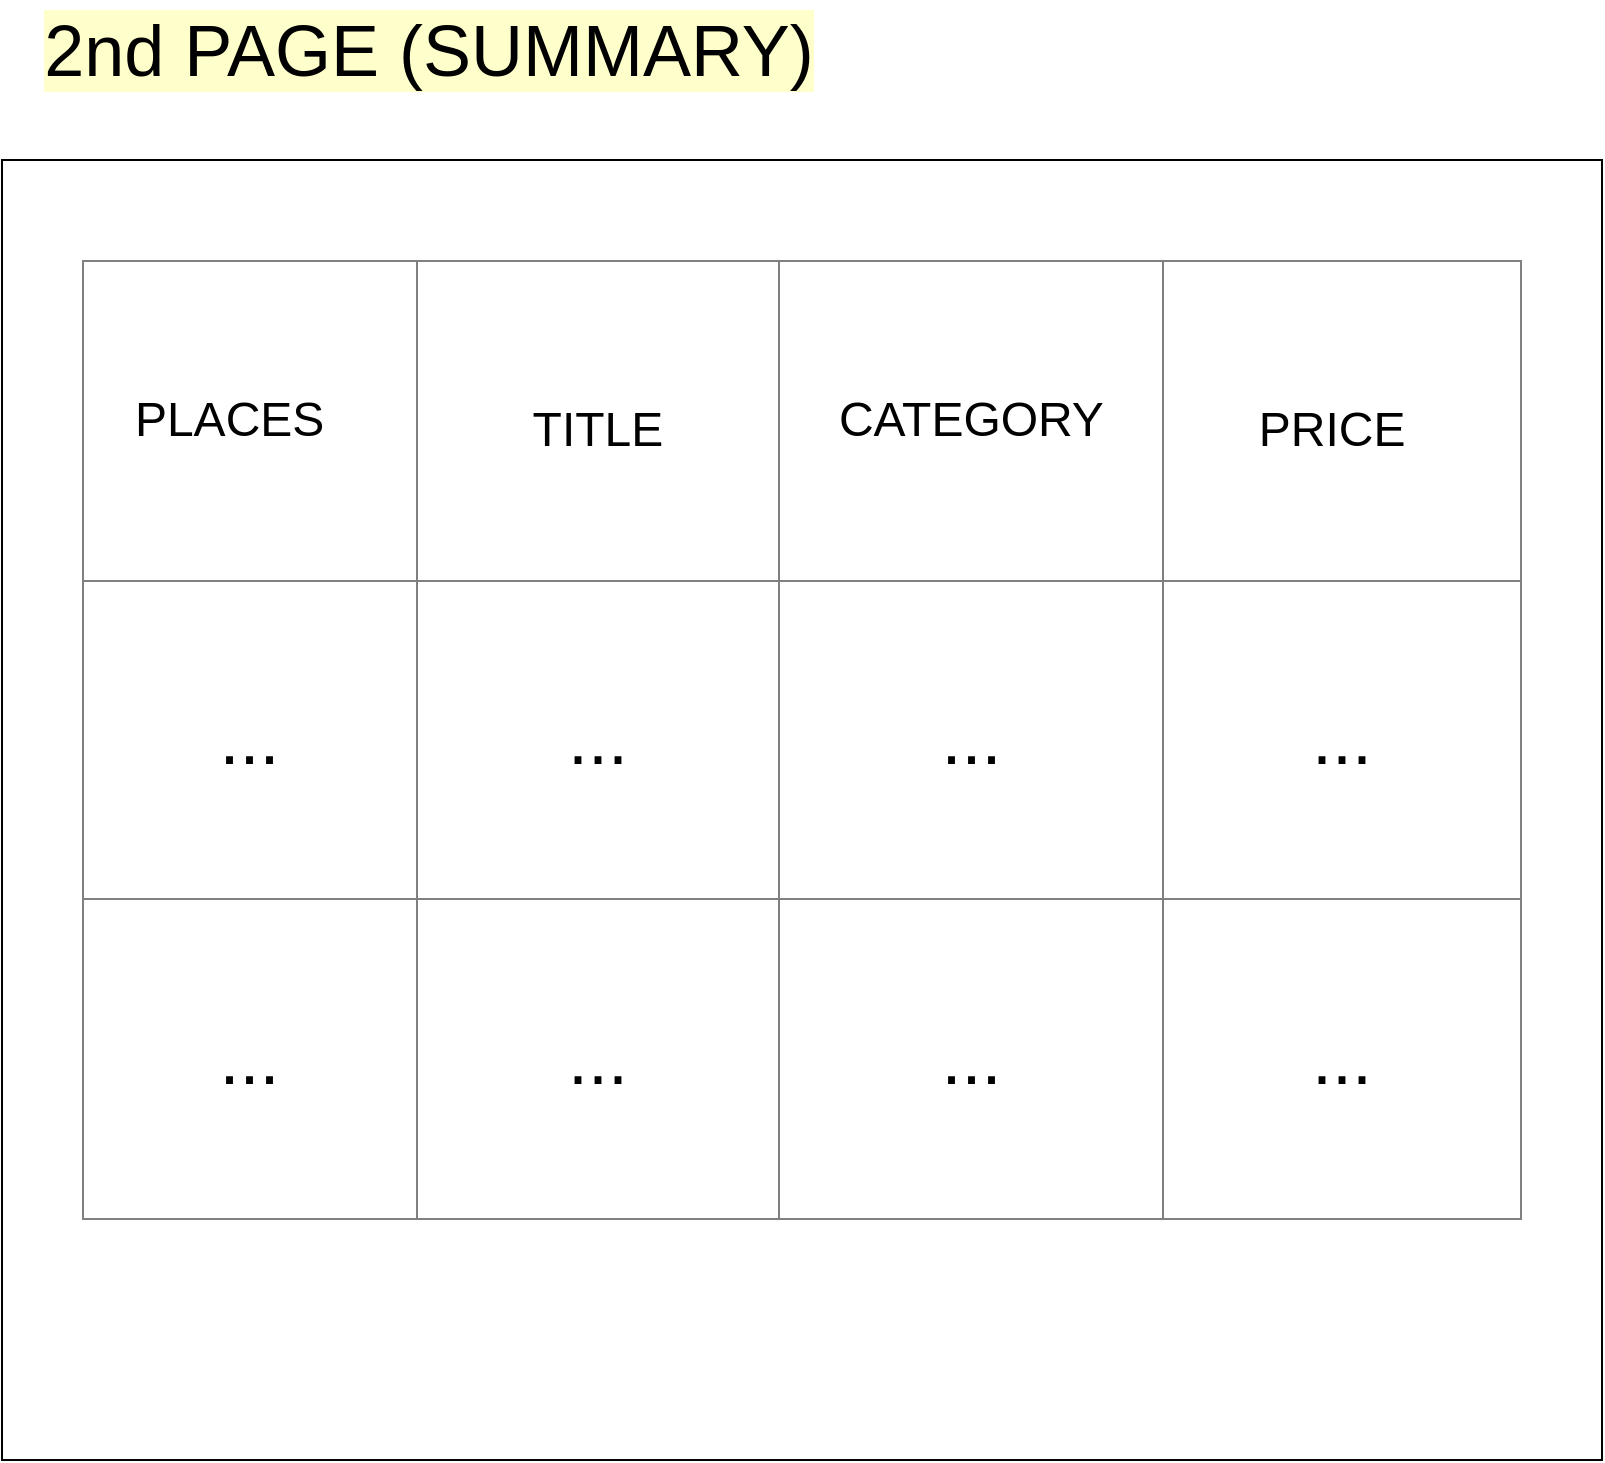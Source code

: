 <mxfile version="10.6.3" type="github"><diagram id="fLJqMTWWeu-8Px9Wawso" name="Page-1"><mxGraphModel dx="1188" dy="685" grid="1" gridSize="10" guides="1" tooltips="1" connect="1" arrows="1" fold="1" page="1" pageScale="1" pageWidth="827" pageHeight="1169" math="0" shadow="0"><root><mxCell id="0"/><mxCell id="1" parent="0"/><mxCell id="0en4mNDyN9zCkzYPHUsA-1" value="" style="rounded=0;whiteSpace=wrap;html=1;" parent="1" vertex="1"><mxGeometry x="13" y="120" width="800" height="650" as="geometry"/></mxCell><mxCell id="0en4mNDyN9zCkzYPHUsA-26" value="&lt;font style=&quot;background-color: rgb(255 , 255 , 204) ; font-size: 36px&quot;&gt;2nd PAGE (SUMMARY)&lt;/font&gt;" style="text;html=1;strokeColor=none;fillColor=none;align=center;verticalAlign=middle;whiteSpace=wrap;rounded=0;" parent="1" vertex="1"><mxGeometry x="13" y="40" width="427" height="50" as="geometry"/></mxCell><mxCell id="2qelRX_ttlYhWvtNt4Oy-9" value="&lt;table border=&quot;1&quot; width=&quot;100%&quot; style=&quot;width: 100% ; height: 100% ; border-collapse: collapse&quot;&gt;&lt;tbody&gt;&lt;tr&gt;&lt;td style=&quot;text-align: center&quot;&gt;&lt;font style=&quot;font-size: 24px&quot;&gt;PLACES&amp;nbsp; &amp;nbsp;&lt;/font&gt;&lt;/td&gt;&lt;td align=&quot;center&quot;&gt;&lt;font style=&quot;font-size: 36px&quot;&gt;&amp;nbsp; &amp;nbsp;&lt;/font&gt;&lt;font style=&quot;font-size: 24px&quot;&gt;TITLE&lt;/font&gt;&lt;font style=&quot;font-size: 36px&quot;&gt;&amp;nbsp; &amp;nbsp;&lt;/font&gt;&lt;/td&gt;&lt;td align=&quot;center&quot;&gt;&lt;font style=&quot;font-size: 24px&quot;&gt;CATEGORY&lt;/font&gt;&lt;/td&gt;&lt;td align=&quot;center&quot;&gt;&lt;font style=&quot;font-size: 36px&quot;&gt;&amp;nbsp;&amp;nbsp;&lt;/font&gt;&lt;font style=&quot;font-size: 24px&quot;&gt;PRICE&lt;/font&gt;&lt;font style=&quot;font-size: 36px&quot;&gt;&amp;nbsp; &amp;nbsp;&lt;/font&gt;&lt;/td&gt;&lt;/tr&gt;&lt;tr&gt;&lt;td style=&quot;text-align: center&quot;&gt;&lt;font style=&quot;font-size: 36px&quot;&gt;...&lt;/font&gt;&lt;/td&gt;&lt;td align=&quot;center&quot;&gt;&lt;font style=&quot;font-size: 36px&quot;&gt;...&lt;/font&gt;&lt;/td&gt;&lt;td align=&quot;center&quot;&gt;&lt;font style=&quot;font-size: 36px&quot;&gt;...&lt;/font&gt;&lt;/td&gt;&lt;td align=&quot;center&quot;&gt;&lt;font style=&quot;font-size: 36px&quot;&gt;...&lt;/font&gt;&lt;/td&gt;&lt;/tr&gt;&lt;tr&gt;&lt;td style=&quot;text-align: center&quot;&gt;&lt;font style=&quot;font-size: 36px&quot;&gt;...&lt;/font&gt;&lt;/td&gt;&lt;td align=&quot;center&quot;&gt;&lt;font style=&quot;font-size: 36px&quot;&gt;...&lt;/font&gt;&lt;/td&gt;&lt;td align=&quot;center&quot;&gt;&lt;font style=&quot;font-size: 36px&quot;&gt;...&lt;/font&gt;&lt;/td&gt;&lt;td align=&quot;center&quot;&gt;&lt;font style=&quot;font-size: 36px&quot;&gt;...&lt;/font&gt;&lt;/td&gt;&lt;/tr&gt;&lt;/tbody&gt;&lt;/table&gt;" style="text;html=1;strokeColor=none;fillColor=none;overflow=fill;" vertex="1" parent="1"><mxGeometry x="53" y="170" width="720" height="480" as="geometry"/></mxCell></root></mxGraphModel></diagram></mxfile>